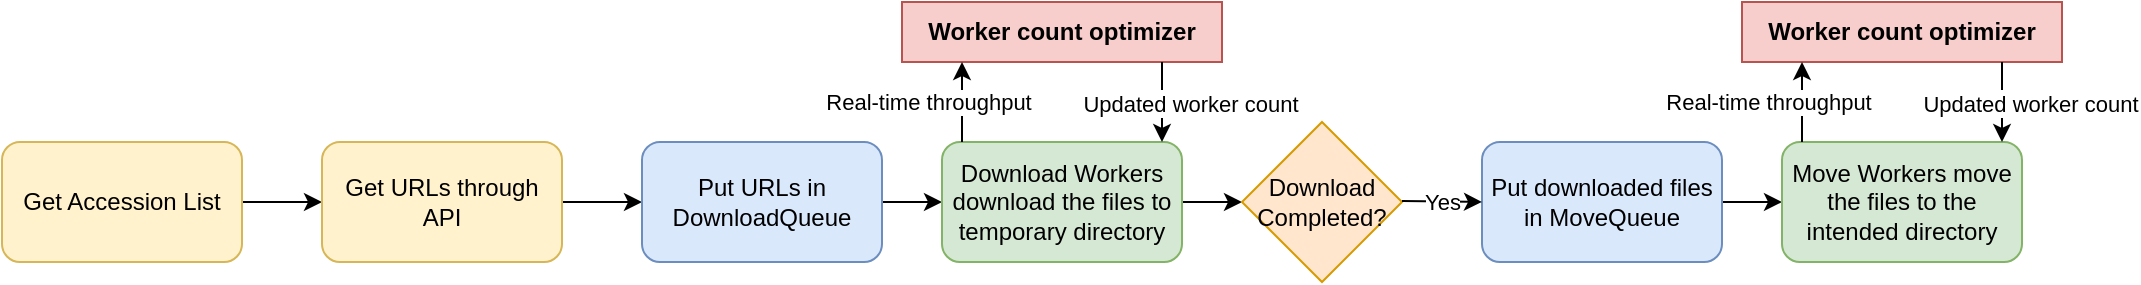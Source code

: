 <mxfile version="26.2.12">
  <diagram name="Page-1" id="tqGjcr9S11x93hs8M1ku">
    <mxGraphModel dx="1428" dy="831" grid="1" gridSize="10" guides="1" tooltips="1" connect="1" arrows="1" fold="1" page="1" pageScale="1" pageWidth="850" pageHeight="1100" math="0" shadow="0">
      <root>
        <mxCell id="0" />
        <mxCell id="1" parent="0" />
        <mxCell id="bamR-uw1efooT5ONj0Ax-4" style="edgeStyle=orthogonalEdgeStyle;rounded=0;orthogonalLoop=1;jettySize=auto;html=1;exitX=1;exitY=0.5;exitDx=0;exitDy=0;entryX=0;entryY=0.5;entryDx=0;entryDy=0;" edge="1" parent="1" source="bamR-uw1efooT5ONj0Ax-1" target="bamR-uw1efooT5ONj0Ax-2">
          <mxGeometry relative="1" as="geometry" />
        </mxCell>
        <mxCell id="bamR-uw1efooT5ONj0Ax-1" value="Get Accession List" style="rounded=1;whiteSpace=wrap;html=1;fillColor=#fff2cc;strokeColor=#d6b656;" vertex="1" parent="1">
          <mxGeometry x="100" y="110" width="120" height="60" as="geometry" />
        </mxCell>
        <mxCell id="bamR-uw1efooT5ONj0Ax-5" style="edgeStyle=orthogonalEdgeStyle;rounded=0;orthogonalLoop=1;jettySize=auto;html=1;exitX=1;exitY=0.5;exitDx=0;exitDy=0;entryX=0;entryY=0.5;entryDx=0;entryDy=0;" edge="1" parent="1" source="bamR-uw1efooT5ONj0Ax-2" target="bamR-uw1efooT5ONj0Ax-3">
          <mxGeometry relative="1" as="geometry" />
        </mxCell>
        <mxCell id="bamR-uw1efooT5ONj0Ax-2" value="Get URLs through API" style="rounded=1;whiteSpace=wrap;html=1;fillColor=#fff2cc;strokeColor=#d6b656;" vertex="1" parent="1">
          <mxGeometry x="260" y="110" width="120" height="60" as="geometry" />
        </mxCell>
        <mxCell id="bamR-uw1efooT5ONj0Ax-7" style="edgeStyle=orthogonalEdgeStyle;rounded=0;orthogonalLoop=1;jettySize=auto;html=1;exitX=1;exitY=0.5;exitDx=0;exitDy=0;entryX=0;entryY=0.5;entryDx=0;entryDy=0;" edge="1" parent="1" source="bamR-uw1efooT5ONj0Ax-3" target="bamR-uw1efooT5ONj0Ax-6">
          <mxGeometry relative="1" as="geometry" />
        </mxCell>
        <mxCell id="bamR-uw1efooT5ONj0Ax-3" value="Put URLs in DownloadQueue" style="rounded=1;whiteSpace=wrap;html=1;fillColor=#dae8fc;strokeColor=#6c8ebf;" vertex="1" parent="1">
          <mxGeometry x="420" y="110" width="120" height="60" as="geometry" />
        </mxCell>
        <mxCell id="bamR-uw1efooT5ONj0Ax-13" style="edgeStyle=orthogonalEdgeStyle;rounded=0;orthogonalLoop=1;jettySize=auto;html=1;exitX=1;exitY=0.5;exitDx=0;exitDy=0;entryX=0;entryY=0.5;entryDx=0;entryDy=0;" edge="1" parent="1" source="bamR-uw1efooT5ONj0Ax-6" target="bamR-uw1efooT5ONj0Ax-12">
          <mxGeometry relative="1" as="geometry" />
        </mxCell>
        <mxCell id="bamR-uw1efooT5ONj0Ax-6" value="Download Workers download the files to temporary directory" style="rounded=1;whiteSpace=wrap;html=1;fillColor=#d5e8d4;strokeColor=#82b366;" vertex="1" parent="1">
          <mxGeometry x="570" y="110" width="120" height="60" as="geometry" />
        </mxCell>
        <mxCell id="bamR-uw1efooT5ONj0Ax-12" value="Download Completed?" style="rhombus;whiteSpace=wrap;html=1;fillColor=#ffe6cc;strokeColor=#d79b00;" vertex="1" parent="1">
          <mxGeometry x="720" y="100" width="80" height="80" as="geometry" />
        </mxCell>
        <mxCell id="bamR-uw1efooT5ONj0Ax-21" style="edgeStyle=orthogonalEdgeStyle;rounded=0;orthogonalLoop=1;jettySize=auto;html=1;exitX=1;exitY=0.5;exitDx=0;exitDy=0;entryX=0;entryY=0.5;entryDx=0;entryDy=0;" edge="1" parent="1" source="bamR-uw1efooT5ONj0Ax-15" target="bamR-uw1efooT5ONj0Ax-18">
          <mxGeometry relative="1" as="geometry" />
        </mxCell>
        <mxCell id="bamR-uw1efooT5ONj0Ax-15" value="Put downloaded files in MoveQueue" style="rounded=1;whiteSpace=wrap;html=1;fillColor=#dae8fc;strokeColor=#6c8ebf;" vertex="1" parent="1">
          <mxGeometry x="840" y="110" width="120" height="60" as="geometry" />
        </mxCell>
        <mxCell id="bamR-uw1efooT5ONj0Ax-16" value="" style="endArrow=classic;html=1;rounded=0;" edge="1" parent="1">
          <mxGeometry relative="1" as="geometry">
            <mxPoint x="800" y="139.5" as="sourcePoint" />
            <mxPoint x="840" y="140" as="targetPoint" />
          </mxGeometry>
        </mxCell>
        <mxCell id="bamR-uw1efooT5ONj0Ax-17" value="Yes" style="edgeLabel;resizable=0;html=1;;align=center;verticalAlign=middle;" connectable="0" vertex="1" parent="bamR-uw1efooT5ONj0Ax-16">
          <mxGeometry relative="1" as="geometry" />
        </mxCell>
        <mxCell id="bamR-uw1efooT5ONj0Ax-18" value="Move Workers move the files to the intended directory" style="rounded=1;whiteSpace=wrap;html=1;fillColor=#d5e8d4;strokeColor=#82b366;" vertex="1" parent="1">
          <mxGeometry x="990" y="110" width="120" height="60" as="geometry" />
        </mxCell>
        <mxCell id="bamR-uw1efooT5ONj0Ax-22" value="&lt;b&gt;Worker count optimizer&lt;/b&gt;" style="rounded=0;whiteSpace=wrap;html=1;fillColor=#f8cecc;strokeColor=#b85450;" vertex="1" parent="1">
          <mxGeometry x="550" y="40" width="160" height="30" as="geometry" />
        </mxCell>
        <mxCell id="bamR-uw1efooT5ONj0Ax-24" value="" style="endArrow=classic;html=1;rounded=0;" edge="1" parent="1">
          <mxGeometry relative="1" as="geometry">
            <mxPoint x="580" y="110" as="sourcePoint" />
            <mxPoint x="580" y="70" as="targetPoint" />
          </mxGeometry>
        </mxCell>
        <mxCell id="bamR-uw1efooT5ONj0Ax-25" value="Real-time throughput" style="edgeLabel;resizable=0;html=1;;align=center;verticalAlign=middle;" connectable="0" vertex="1" parent="bamR-uw1efooT5ONj0Ax-24">
          <mxGeometry relative="1" as="geometry">
            <mxPoint x="-17" as="offset" />
          </mxGeometry>
        </mxCell>
        <mxCell id="bamR-uw1efooT5ONj0Ax-26" value="" style="endArrow=classic;html=1;rounded=0;" edge="1" parent="1">
          <mxGeometry relative="1" as="geometry">
            <mxPoint x="680" y="70" as="sourcePoint" />
            <mxPoint x="680" y="110" as="targetPoint" />
          </mxGeometry>
        </mxCell>
        <mxCell id="bamR-uw1efooT5ONj0Ax-27" value="Label" style="edgeLabel;resizable=0;html=1;;align=center;verticalAlign=middle;" connectable="0" vertex="1" parent="bamR-uw1efooT5ONj0Ax-26">
          <mxGeometry relative="1" as="geometry" />
        </mxCell>
        <mxCell id="bamR-uw1efooT5ONj0Ax-28" value="Updated worker count" style="edgeLabel;html=1;align=center;verticalAlign=middle;resizable=0;points=[];" vertex="1" connectable="0" parent="bamR-uw1efooT5ONj0Ax-26">
          <mxGeometry x="0.029" y="-9" relative="1" as="geometry">
            <mxPoint x="23" as="offset" />
          </mxGeometry>
        </mxCell>
        <mxCell id="bamR-uw1efooT5ONj0Ax-34" value="&lt;b&gt;Worker count optimizer&lt;/b&gt;" style="rounded=0;whiteSpace=wrap;html=1;fillColor=#f8cecc;strokeColor=#b85450;" vertex="1" parent="1">
          <mxGeometry x="970" y="40" width="160" height="30" as="geometry" />
        </mxCell>
        <mxCell id="bamR-uw1efooT5ONj0Ax-35" value="" style="endArrow=classic;html=1;rounded=0;" edge="1" parent="1">
          <mxGeometry relative="1" as="geometry">
            <mxPoint x="1000" y="110" as="sourcePoint" />
            <mxPoint x="1000" y="70" as="targetPoint" />
          </mxGeometry>
        </mxCell>
        <mxCell id="bamR-uw1efooT5ONj0Ax-36" value="Real-time throughput" style="edgeLabel;resizable=0;html=1;;align=center;verticalAlign=middle;" connectable="0" vertex="1" parent="bamR-uw1efooT5ONj0Ax-35">
          <mxGeometry relative="1" as="geometry">
            <mxPoint x="-17" as="offset" />
          </mxGeometry>
        </mxCell>
        <mxCell id="bamR-uw1efooT5ONj0Ax-37" value="" style="endArrow=classic;html=1;rounded=0;" edge="1" parent="1">
          <mxGeometry relative="1" as="geometry">
            <mxPoint x="1100" y="70" as="sourcePoint" />
            <mxPoint x="1100" y="110" as="targetPoint" />
          </mxGeometry>
        </mxCell>
        <mxCell id="bamR-uw1efooT5ONj0Ax-38" value="Label" style="edgeLabel;resizable=0;html=1;;align=center;verticalAlign=middle;" connectable="0" vertex="1" parent="bamR-uw1efooT5ONj0Ax-37">
          <mxGeometry relative="1" as="geometry" />
        </mxCell>
        <mxCell id="bamR-uw1efooT5ONj0Ax-39" value="Updated worker count" style="edgeLabel;html=1;align=center;verticalAlign=middle;resizable=0;points=[];" vertex="1" connectable="0" parent="bamR-uw1efooT5ONj0Ax-37">
          <mxGeometry x="0.029" y="-9" relative="1" as="geometry">
            <mxPoint x="23" as="offset" />
          </mxGeometry>
        </mxCell>
      </root>
    </mxGraphModel>
  </diagram>
</mxfile>
